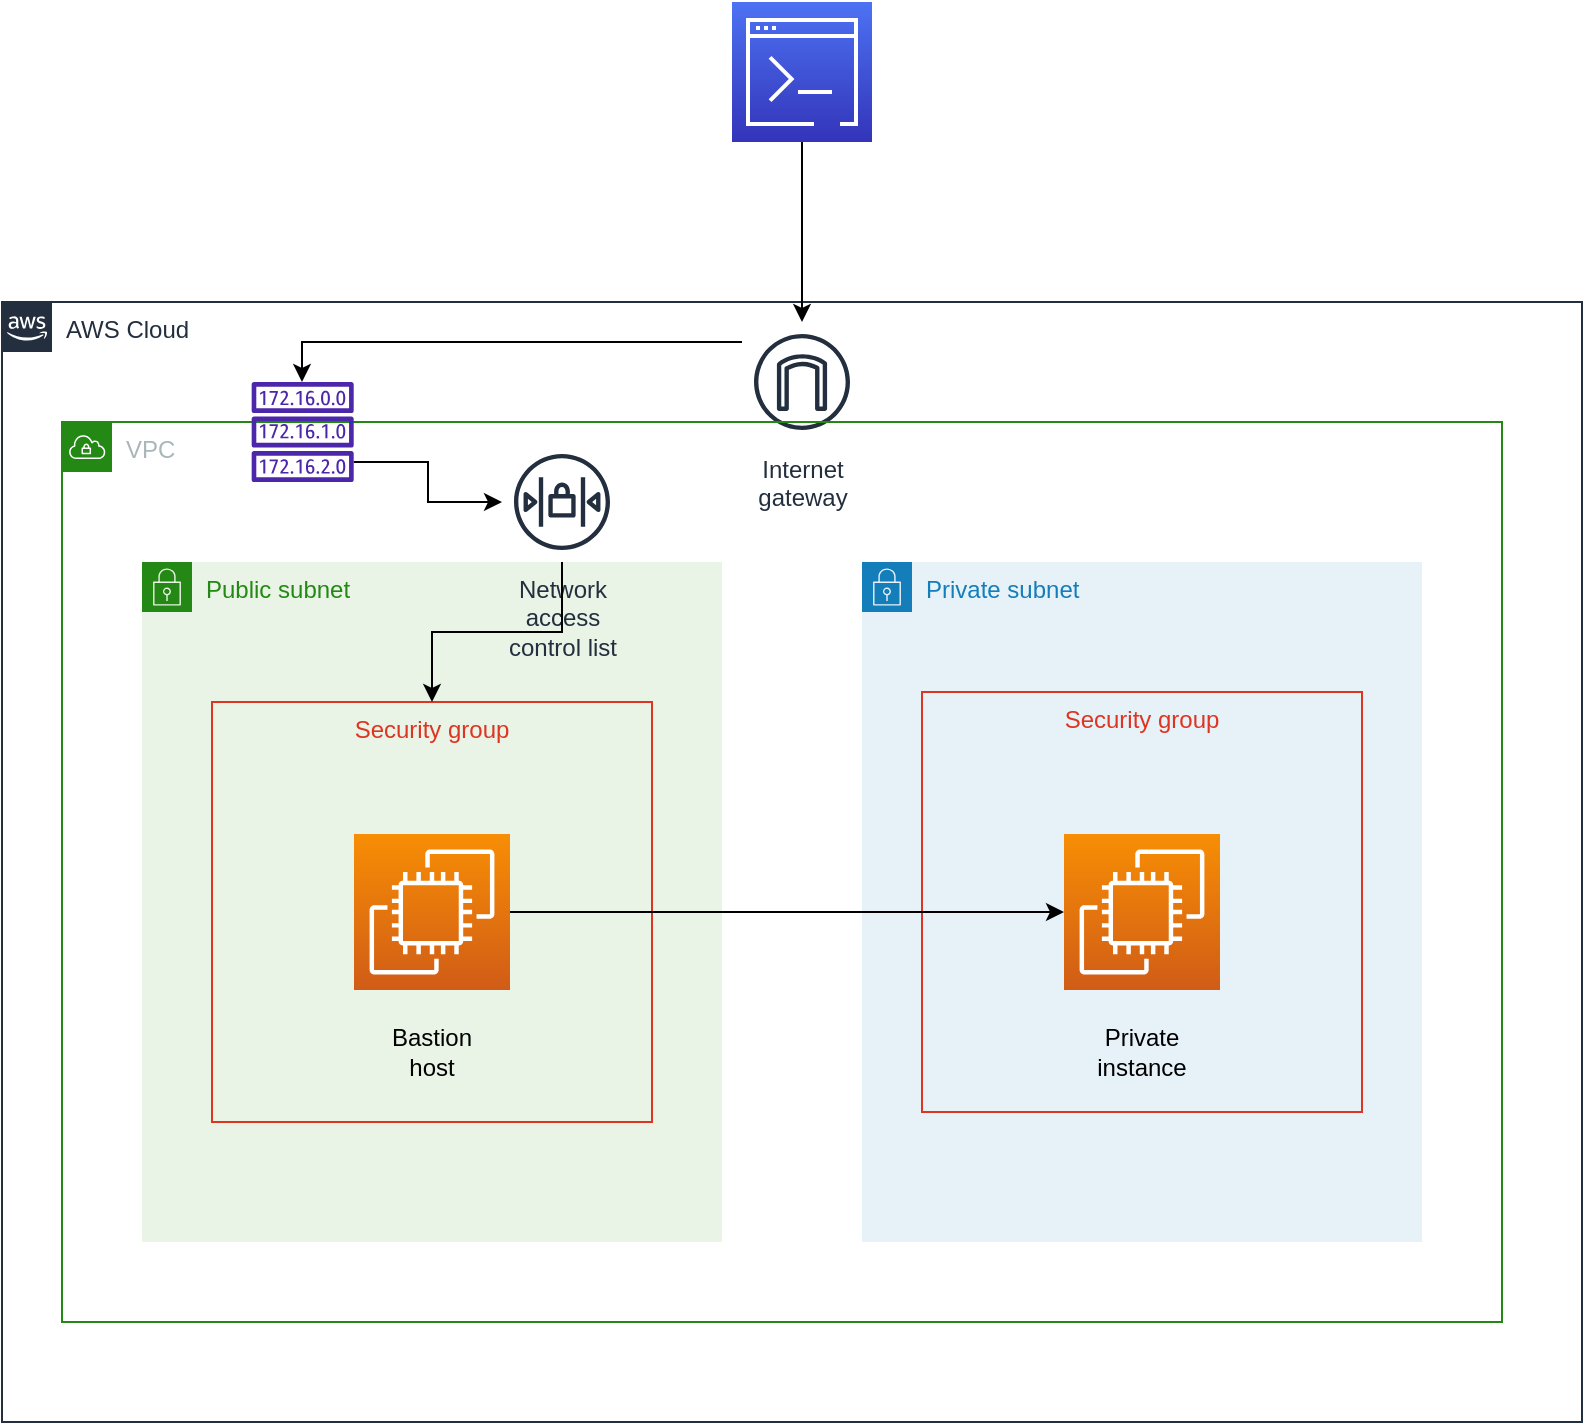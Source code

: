 <mxfile version="21.5.2" type="github">
  <diagram name="Page-1" id="wdMYOste1bel3rUUwyM0">
    <mxGraphModel dx="1452" dy="1853" grid="1" gridSize="10" guides="1" tooltips="1" connect="1" arrows="1" fold="1" page="1" pageScale="1" pageWidth="850" pageHeight="1100" math="0" shadow="0">
      <root>
        <mxCell id="0" />
        <mxCell id="1" parent="0" />
        <mxCell id="uoPELITCzkdwYlY0zzaR-28" value="AWS Cloud" style="points=[[0,0],[0.25,0],[0.5,0],[0.75,0],[1,0],[1,0.25],[1,0.5],[1,0.75],[1,1],[0.75,1],[0.5,1],[0.25,1],[0,1],[0,0.75],[0,0.5],[0,0.25]];outlineConnect=0;gradientColor=none;html=1;whiteSpace=wrap;fontSize=12;fontStyle=0;container=1;pointerEvents=0;collapsible=0;recursiveResize=0;shape=mxgraph.aws4.group;grIcon=mxgraph.aws4.group_aws_cloud_alt;strokeColor=#232F3E;fillColor=none;verticalAlign=top;align=left;spacingLeft=30;fontColor=#232F3E;dashed=0;" vertex="1" parent="1">
          <mxGeometry x="10" y="90" width="790" height="560" as="geometry" />
        </mxCell>
        <mxCell id="uoPELITCzkdwYlY0zzaR-9" value="Internet&#xa;gateway" style="sketch=0;outlineConnect=0;fontColor=#232F3E;gradientColor=none;strokeColor=#232F3E;fillColor=#ffffff;dashed=0;verticalLabelPosition=bottom;verticalAlign=top;align=center;html=1;fontSize=12;fontStyle=0;aspect=fixed;shape=mxgraph.aws4.resourceIcon;resIcon=mxgraph.aws4.internet_gateway;" vertex="1" parent="uoPELITCzkdwYlY0zzaR-28">
          <mxGeometry x="370" y="10" width="60" height="60" as="geometry" />
        </mxCell>
        <mxCell id="uoPELITCzkdwYlY0zzaR-2" value="VPC" style="points=[[0,0],[0.25,0],[0.5,0],[0.75,0],[1,0],[1,0.25],[1,0.5],[1,0.75],[1,1],[0.75,1],[0.5,1],[0.25,1],[0,1],[0,0.75],[0,0.5],[0,0.25]];outlineConnect=0;gradientColor=none;html=1;whiteSpace=wrap;fontSize=12;fontStyle=0;container=1;pointerEvents=0;collapsible=0;recursiveResize=0;shape=mxgraph.aws4.group;grIcon=mxgraph.aws4.group_vpc;strokeColor=#248814;fillColor=none;verticalAlign=top;align=left;spacingLeft=30;fontColor=#AAB7B8;dashed=0;" vertex="1" parent="1">
          <mxGeometry x="40" y="150" width="720" height="450" as="geometry" />
        </mxCell>
        <mxCell id="uoPELITCzkdwYlY0zzaR-3" value="Private subnet" style="points=[[0,0],[0.25,0],[0.5,0],[0.75,0],[1,0],[1,0.25],[1,0.5],[1,0.75],[1,1],[0.75,1],[0.5,1],[0.25,1],[0,1],[0,0.75],[0,0.5],[0,0.25]];outlineConnect=0;gradientColor=none;html=1;whiteSpace=wrap;fontSize=12;fontStyle=0;container=1;pointerEvents=0;collapsible=0;recursiveResize=0;shape=mxgraph.aws4.group;grIcon=mxgraph.aws4.group_security_group;grStroke=0;strokeColor=#147EBA;fillColor=#E6F2F8;verticalAlign=top;align=left;spacingLeft=30;fontColor=#147EBA;dashed=0;" vertex="1" parent="uoPELITCzkdwYlY0zzaR-2">
          <mxGeometry x="400" y="70" width="280" height="340" as="geometry" />
        </mxCell>
        <mxCell id="uoPELITCzkdwYlY0zzaR-15" value="Security group" style="fillColor=none;strokeColor=#DD3522;verticalAlign=top;fontStyle=0;fontColor=#DD3522;whiteSpace=wrap;html=1;" vertex="1" parent="uoPELITCzkdwYlY0zzaR-3">
          <mxGeometry x="30" y="65" width="220" height="210" as="geometry" />
        </mxCell>
        <mxCell id="uoPELITCzkdwYlY0zzaR-13" value="" style="sketch=0;points=[[0,0,0],[0.25,0,0],[0.5,0,0],[0.75,0,0],[1,0,0],[0,1,0],[0.25,1,0],[0.5,1,0],[0.75,1,0],[1,1,0],[0,0.25,0],[0,0.5,0],[0,0.75,0],[1,0.25,0],[1,0.5,0],[1,0.75,0]];outlineConnect=0;fontColor=#232F3E;gradientColor=#F78E04;gradientDirection=north;fillColor=#D05C17;strokeColor=#ffffff;dashed=0;verticalLabelPosition=bottom;verticalAlign=top;align=center;html=1;fontSize=12;fontStyle=0;aspect=fixed;shape=mxgraph.aws4.resourceIcon;resIcon=mxgraph.aws4.ec2;" vertex="1" parent="uoPELITCzkdwYlY0zzaR-3">
          <mxGeometry x="101" y="136" width="78" height="78" as="geometry" />
        </mxCell>
        <mxCell id="uoPELITCzkdwYlY0zzaR-31" value="Private instance" style="text;html=1;strokeColor=none;fillColor=none;align=center;verticalAlign=middle;whiteSpace=wrap;rounded=0;" vertex="1" parent="uoPELITCzkdwYlY0zzaR-3">
          <mxGeometry x="110" y="230" width="60" height="30" as="geometry" />
        </mxCell>
        <mxCell id="uoPELITCzkdwYlY0zzaR-4" value="Public subnet" style="points=[[0,0],[0.25,0],[0.5,0],[0.75,0],[1,0],[1,0.25],[1,0.5],[1,0.75],[1,1],[0.75,1],[0.5,1],[0.25,1],[0,1],[0,0.75],[0,0.5],[0,0.25]];outlineConnect=0;gradientColor=none;html=1;whiteSpace=wrap;fontSize=12;fontStyle=0;container=1;pointerEvents=0;collapsible=0;recursiveResize=0;shape=mxgraph.aws4.group;grIcon=mxgraph.aws4.group_security_group;grStroke=0;strokeColor=#248814;fillColor=#E9F3E6;verticalAlign=top;align=left;spacingLeft=30;fontColor=#248814;dashed=0;" vertex="1" parent="uoPELITCzkdwYlY0zzaR-2">
          <mxGeometry x="40" y="70" width="290" height="340" as="geometry" />
        </mxCell>
        <mxCell id="uoPELITCzkdwYlY0zzaR-23" value="Security group" style="fillColor=none;strokeColor=#DD3522;verticalAlign=top;fontStyle=0;fontColor=#DD3522;whiteSpace=wrap;html=1;" vertex="1" parent="uoPELITCzkdwYlY0zzaR-4">
          <mxGeometry x="35" y="70" width="220" height="210" as="geometry" />
        </mxCell>
        <mxCell id="uoPELITCzkdwYlY0zzaR-6" value="" style="sketch=0;points=[[0,0,0],[0.25,0,0],[0.5,0,0],[0.75,0,0],[1,0,0],[0,1,0],[0.25,1,0],[0.5,1,0],[0.75,1,0],[1,1,0],[0,0.25,0],[0,0.5,0],[0,0.75,0],[1,0.25,0],[1,0.5,0],[1,0.75,0]];outlineConnect=0;fontColor=#232F3E;gradientColor=#F78E04;gradientDirection=north;fillColor=#D05C17;strokeColor=#ffffff;dashed=0;verticalLabelPosition=bottom;verticalAlign=top;align=center;html=1;fontSize=12;fontStyle=0;aspect=fixed;shape=mxgraph.aws4.resourceIcon;resIcon=mxgraph.aws4.ec2;" vertex="1" parent="uoPELITCzkdwYlY0zzaR-4">
          <mxGeometry x="106" y="136" width="78" height="78" as="geometry" />
        </mxCell>
        <mxCell id="uoPELITCzkdwYlY0zzaR-26" value="Bastion host" style="text;html=1;strokeColor=none;fillColor=none;align=center;verticalAlign=middle;whiteSpace=wrap;rounded=0;" vertex="1" parent="uoPELITCzkdwYlY0zzaR-4">
          <mxGeometry x="115" y="230" width="60" height="30" as="geometry" />
        </mxCell>
        <mxCell id="uoPELITCzkdwYlY0zzaR-25" style="edgeStyle=orthogonalEdgeStyle;rounded=0;orthogonalLoop=1;jettySize=auto;html=1;" edge="1" parent="uoPELITCzkdwYlY0zzaR-2" source="uoPELITCzkdwYlY0zzaR-6" target="uoPELITCzkdwYlY0zzaR-13">
          <mxGeometry relative="1" as="geometry" />
        </mxCell>
        <mxCell id="uoPELITCzkdwYlY0zzaR-34" style="edgeStyle=orthogonalEdgeStyle;rounded=0;orthogonalLoop=1;jettySize=auto;html=1;" edge="1" parent="uoPELITCzkdwYlY0zzaR-2" source="uoPELITCzkdwYlY0zzaR-32" target="uoPELITCzkdwYlY0zzaR-36">
          <mxGeometry relative="1" as="geometry">
            <Array as="points">
              <mxPoint x="183" y="20" />
              <mxPoint x="183" y="40" />
            </Array>
          </mxGeometry>
        </mxCell>
        <mxCell id="uoPELITCzkdwYlY0zzaR-32" value="" style="sketch=0;outlineConnect=0;fontColor=#232F3E;gradientColor=none;fillColor=#4D27AA;strokeColor=none;dashed=0;verticalLabelPosition=bottom;verticalAlign=top;align=center;html=1;fontSize=12;fontStyle=0;aspect=fixed;pointerEvents=1;shape=mxgraph.aws4.route_table;" vertex="1" parent="uoPELITCzkdwYlY0zzaR-2">
          <mxGeometry x="94.68" y="-20" width="51.32" height="50" as="geometry" />
        </mxCell>
        <mxCell id="uoPELITCzkdwYlY0zzaR-36" value="Network&#xa;access&#xa;control list" style="sketch=0;outlineConnect=0;fontColor=#232F3E;gradientColor=none;strokeColor=#232F3E;fillColor=#ffffff;dashed=0;verticalLabelPosition=bottom;verticalAlign=top;align=center;html=1;fontSize=12;fontStyle=0;aspect=fixed;shape=mxgraph.aws4.resourceIcon;resIcon=mxgraph.aws4.network_access_control_list;" vertex="1" parent="uoPELITCzkdwYlY0zzaR-2">
          <mxGeometry x="220" y="10" width="60" height="60" as="geometry" />
        </mxCell>
        <mxCell id="uoPELITCzkdwYlY0zzaR-37" value="" style="edgeStyle=orthogonalEdgeStyle;rounded=0;orthogonalLoop=1;jettySize=auto;html=1;" edge="1" parent="uoPELITCzkdwYlY0zzaR-2" source="uoPELITCzkdwYlY0zzaR-36" target="uoPELITCzkdwYlY0zzaR-23">
          <mxGeometry relative="1" as="geometry" />
        </mxCell>
        <mxCell id="uoPELITCzkdwYlY0zzaR-29" style="edgeStyle=orthogonalEdgeStyle;rounded=0;orthogonalLoop=1;jettySize=auto;html=1;" edge="1" parent="1" source="uoPELITCzkdwYlY0zzaR-27" target="uoPELITCzkdwYlY0zzaR-9">
          <mxGeometry relative="1" as="geometry" />
        </mxCell>
        <mxCell id="uoPELITCzkdwYlY0zzaR-27" value="" style="sketch=0;points=[[0,0,0],[0.25,0,0],[0.5,0,0],[0.75,0,0],[1,0,0],[0,1,0],[0.25,1,0],[0.5,1,0],[0.75,1,0],[1,1,0],[0,0.25,0],[0,0.5,0],[0,0.75,0],[1,0.25,0],[1,0.5,0],[1,0.75,0]];outlineConnect=0;fontColor=#232F3E;gradientColor=#4D72F3;gradientDirection=north;fillColor=#3334B9;strokeColor=#ffffff;dashed=0;verticalLabelPosition=bottom;verticalAlign=top;align=center;html=1;fontSize=12;fontStyle=0;aspect=fixed;shape=mxgraph.aws4.resourceIcon;resIcon=mxgraph.aws4.command_line_interface;" vertex="1" parent="1">
          <mxGeometry x="375" y="-60" width="70" height="70" as="geometry" />
        </mxCell>
        <mxCell id="uoPELITCzkdwYlY0zzaR-33" style="edgeStyle=orthogonalEdgeStyle;rounded=0;orthogonalLoop=1;jettySize=auto;html=1;" edge="1" parent="1" source="uoPELITCzkdwYlY0zzaR-9" target="uoPELITCzkdwYlY0zzaR-32">
          <mxGeometry relative="1" as="geometry">
            <Array as="points">
              <mxPoint x="160" y="110" />
            </Array>
          </mxGeometry>
        </mxCell>
      </root>
    </mxGraphModel>
  </diagram>
</mxfile>
